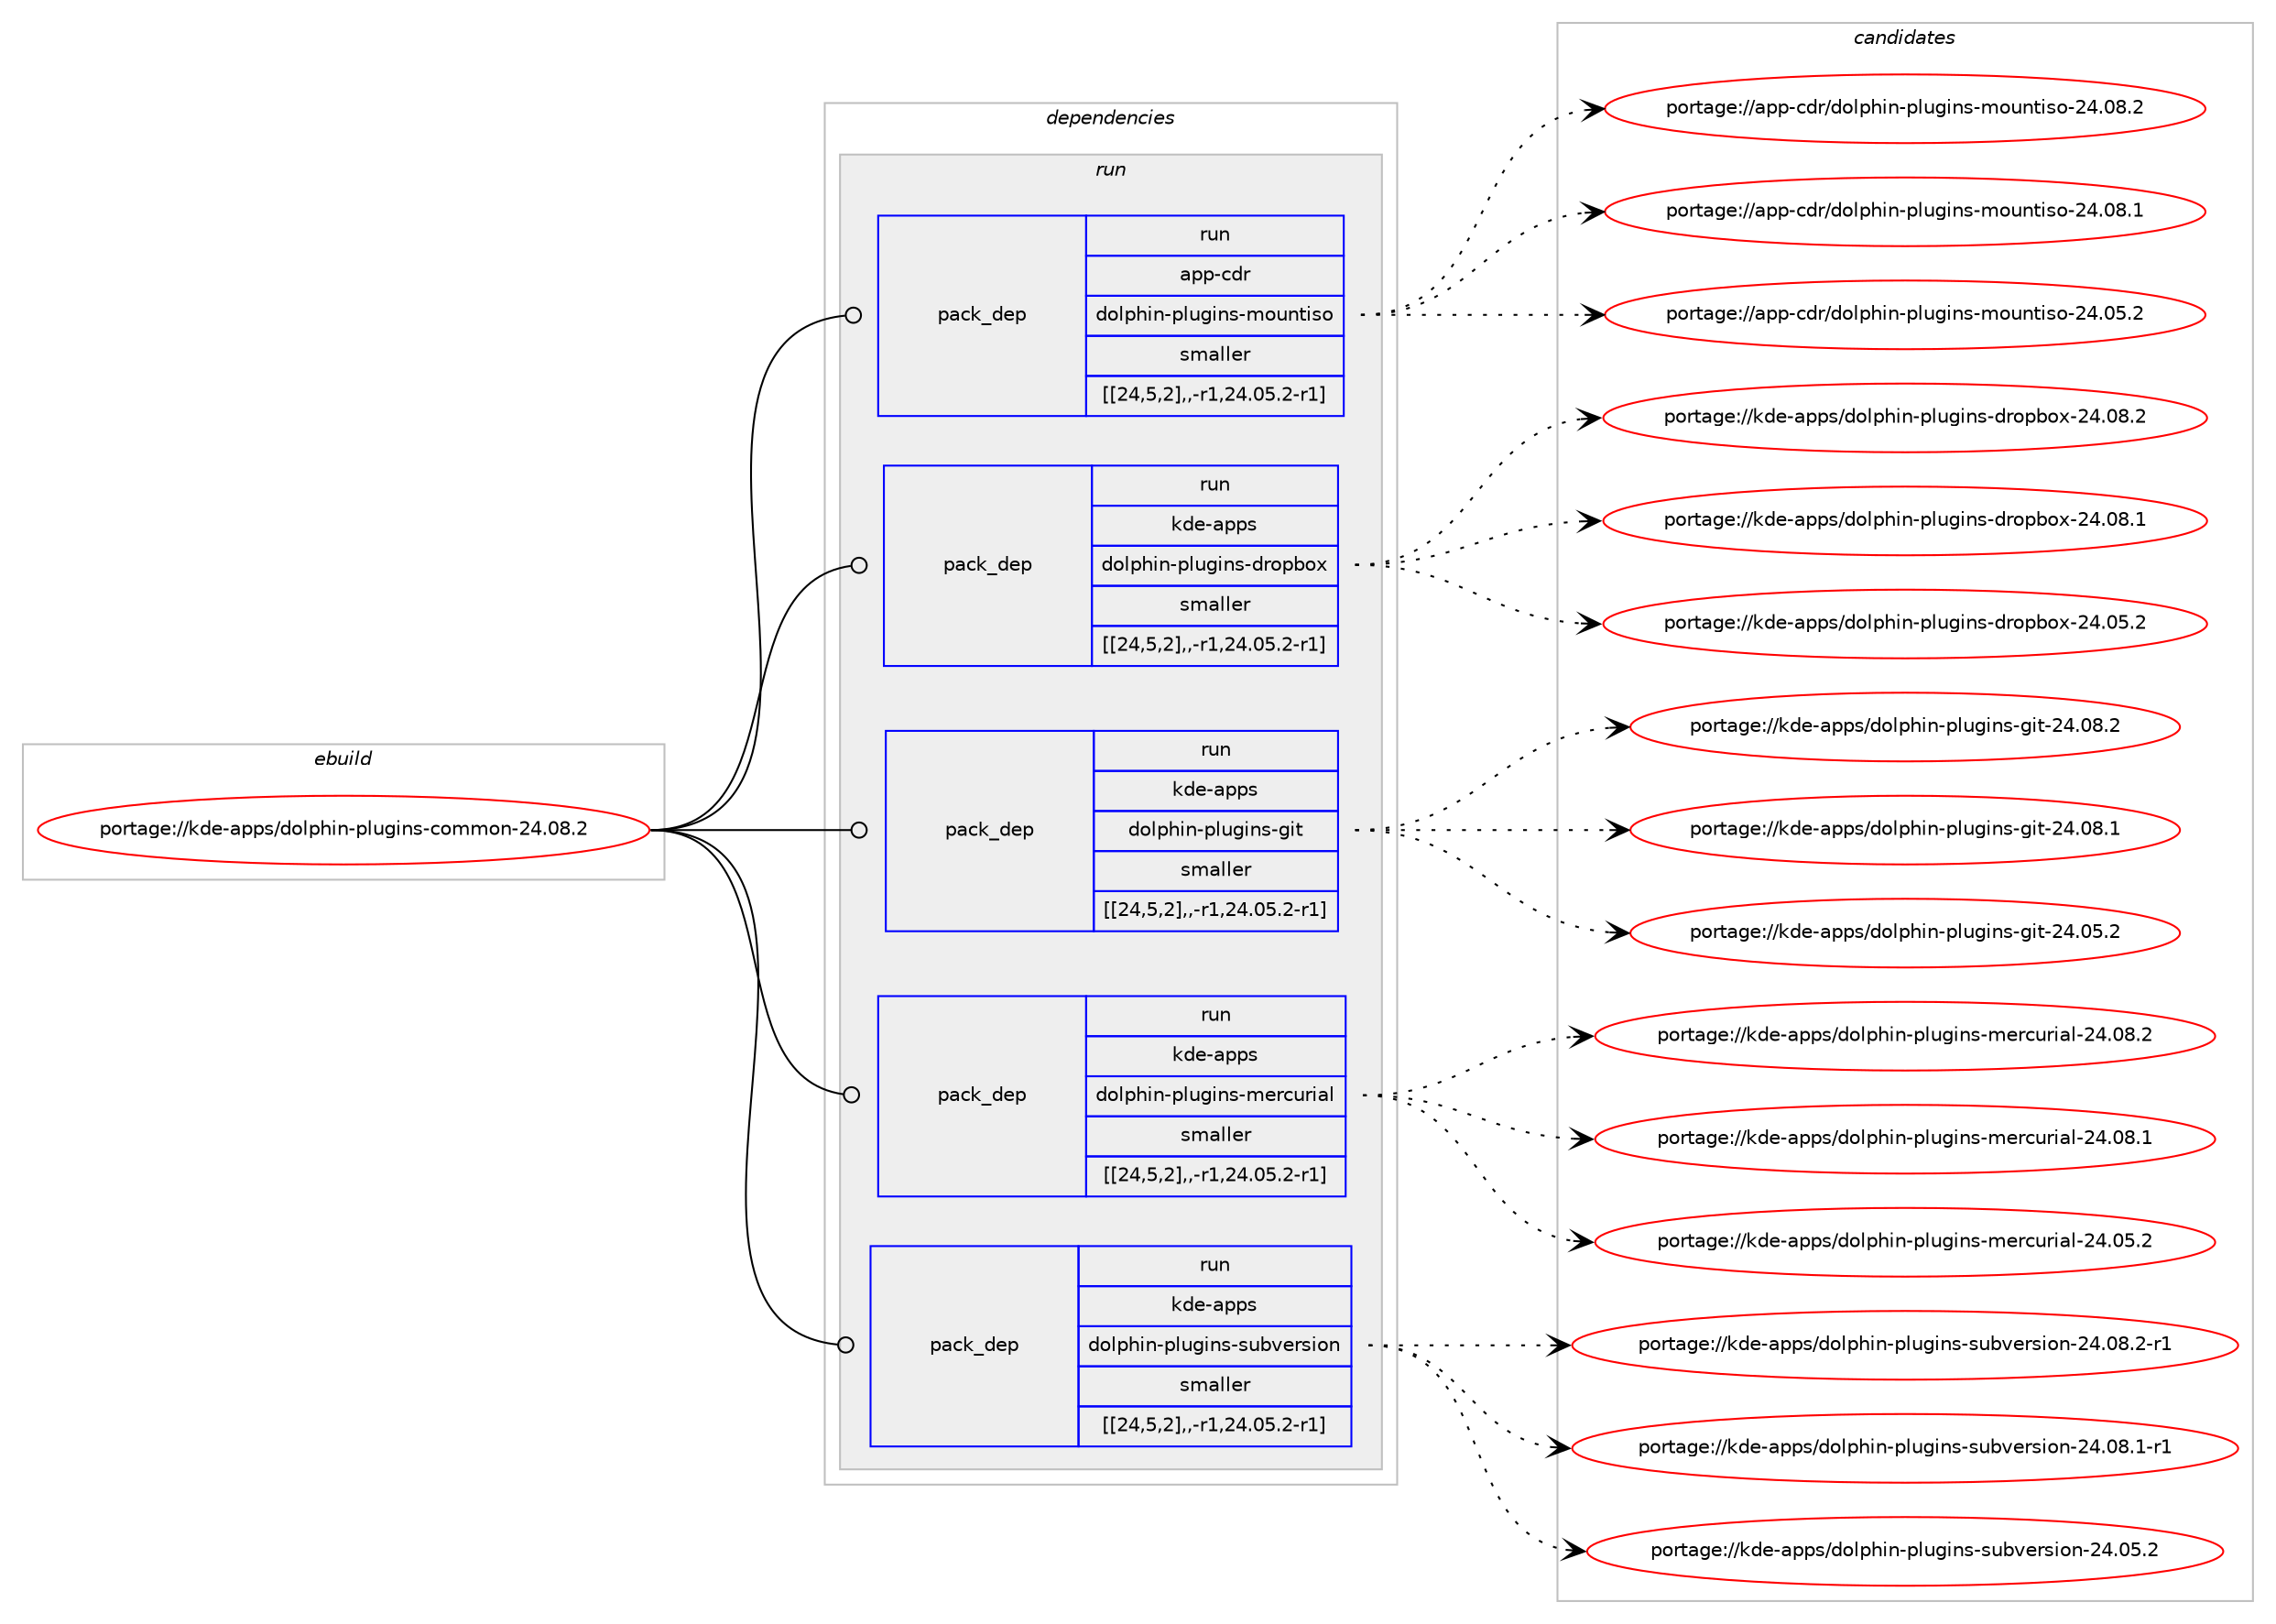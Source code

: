 digraph prolog {

# *************
# Graph options
# *************

newrank=true;
concentrate=true;
compound=true;
graph [rankdir=LR,fontname=Helvetica,fontsize=10,ranksep=1.5];#, ranksep=2.5, nodesep=0.2];
edge  [arrowhead=vee];
node  [fontname=Helvetica,fontsize=10];

# **********
# The ebuild
# **********

subgraph cluster_leftcol {
color=gray;
label=<<i>ebuild</i>>;
id [label="portage://kde-apps/dolphin-plugins-common-24.08.2", color=red, width=4, href="../kde-apps/dolphin-plugins-common-24.08.2.svg"];
}

# ****************
# The dependencies
# ****************

subgraph cluster_midcol {
color=gray;
label=<<i>dependencies</i>>;
subgraph cluster_compile {
fillcolor="#eeeeee";
style=filled;
label=<<i>compile</i>>;
}
subgraph cluster_compileandrun {
fillcolor="#eeeeee";
style=filled;
label=<<i>compile and run</i>>;
}
subgraph cluster_run {
fillcolor="#eeeeee";
style=filled;
label=<<i>run</i>>;
subgraph pack186734 {
dependency260066 [label=<<TABLE BORDER="0" CELLBORDER="1" CELLSPACING="0" CELLPADDING="4" WIDTH="220"><TR><TD ROWSPAN="6" CELLPADDING="30">pack_dep</TD></TR><TR><TD WIDTH="110">run</TD></TR><TR><TD>app-cdr</TD></TR><TR><TD>dolphin-plugins-mountiso</TD></TR><TR><TD>smaller</TD></TR><TR><TD>[[24,5,2],,-r1,24.05.2-r1]</TD></TR></TABLE>>, shape=none, color=blue];
}
id:e -> dependency260066:w [weight=20,style="solid",arrowhead="odot"];
subgraph pack186791 {
dependency260232 [label=<<TABLE BORDER="0" CELLBORDER="1" CELLSPACING="0" CELLPADDING="4" WIDTH="220"><TR><TD ROWSPAN="6" CELLPADDING="30">pack_dep</TD></TR><TR><TD WIDTH="110">run</TD></TR><TR><TD>kde-apps</TD></TR><TR><TD>dolphin-plugins-dropbox</TD></TR><TR><TD>smaller</TD></TR><TR><TD>[[24,5,2],,-r1,24.05.2-r1]</TD></TR></TABLE>>, shape=none, color=blue];
}
id:e -> dependency260232:w [weight=20,style="solid",arrowhead="odot"];
subgraph pack186915 {
dependency260235 [label=<<TABLE BORDER="0" CELLBORDER="1" CELLSPACING="0" CELLPADDING="4" WIDTH="220"><TR><TD ROWSPAN="6" CELLPADDING="30">pack_dep</TD></TR><TR><TD WIDTH="110">run</TD></TR><TR><TD>kde-apps</TD></TR><TR><TD>dolphin-plugins-git</TD></TR><TR><TD>smaller</TD></TR><TR><TD>[[24,5,2],,-r1,24.05.2-r1]</TD></TR></TABLE>>, shape=none, color=blue];
}
id:e -> dependency260235:w [weight=20,style="solid",arrowhead="odot"];
subgraph pack187005 {
dependency260344 [label=<<TABLE BORDER="0" CELLBORDER="1" CELLSPACING="0" CELLPADDING="4" WIDTH="220"><TR><TD ROWSPAN="6" CELLPADDING="30">pack_dep</TD></TR><TR><TD WIDTH="110">run</TD></TR><TR><TD>kde-apps</TD></TR><TR><TD>dolphin-plugins-mercurial</TD></TR><TR><TD>smaller</TD></TR><TR><TD>[[24,5,2],,-r1,24.05.2-r1]</TD></TR></TABLE>>, shape=none, color=blue];
}
id:e -> dependency260344:w [weight=20,style="solid",arrowhead="odot"];
subgraph pack187009 {
dependency260349 [label=<<TABLE BORDER="0" CELLBORDER="1" CELLSPACING="0" CELLPADDING="4" WIDTH="220"><TR><TD ROWSPAN="6" CELLPADDING="30">pack_dep</TD></TR><TR><TD WIDTH="110">run</TD></TR><TR><TD>kde-apps</TD></TR><TR><TD>dolphin-plugins-subversion</TD></TR><TR><TD>smaller</TD></TR><TR><TD>[[24,5,2],,-r1,24.05.2-r1]</TD></TR></TABLE>>, shape=none, color=blue];
}
id:e -> dependency260349:w [weight=20,style="solid",arrowhead="odot"];
}
}

# **************
# The candidates
# **************

subgraph cluster_choices {
rank=same;
color=gray;
label=<<i>candidates</i>>;

subgraph choice186454 {
color=black;
nodesep=1;
choice9711211245991001144710011110811210410511045112108117103105110115451091111171101161051151114550524648564650 [label="portage://app-cdr/dolphin-plugins-mountiso-24.08.2", color=red, width=4,href="../app-cdr/dolphin-plugins-mountiso-24.08.2.svg"];
choice9711211245991001144710011110811210410511045112108117103105110115451091111171101161051151114550524648564649 [label="portage://app-cdr/dolphin-plugins-mountiso-24.08.1", color=red, width=4,href="../app-cdr/dolphin-plugins-mountiso-24.08.1.svg"];
choice9711211245991001144710011110811210410511045112108117103105110115451091111171101161051151114550524648534650 [label="portage://app-cdr/dolphin-plugins-mountiso-24.05.2", color=red, width=4,href="../app-cdr/dolphin-plugins-mountiso-24.05.2.svg"];
dependency260066:e -> choice9711211245991001144710011110811210410511045112108117103105110115451091111171101161051151114550524648564650:w [style=dotted,weight="100"];
dependency260066:e -> choice9711211245991001144710011110811210410511045112108117103105110115451091111171101161051151114550524648564649:w [style=dotted,weight="100"];
dependency260066:e -> choice9711211245991001144710011110811210410511045112108117103105110115451091111171101161051151114550524648534650:w [style=dotted,weight="100"];
}
subgraph choice186455 {
color=black;
nodesep=1;
choice1071001014597112112115471001111081121041051104511210811710310511011545100114111112981111204550524648564650 [label="portage://kde-apps/dolphin-plugins-dropbox-24.08.2", color=red, width=4,href="../kde-apps/dolphin-plugins-dropbox-24.08.2.svg"];
choice1071001014597112112115471001111081121041051104511210811710310511011545100114111112981111204550524648564649 [label="portage://kde-apps/dolphin-plugins-dropbox-24.08.1", color=red, width=4,href="../kde-apps/dolphin-plugins-dropbox-24.08.1.svg"];
choice1071001014597112112115471001111081121041051104511210811710310511011545100114111112981111204550524648534650 [label="portage://kde-apps/dolphin-plugins-dropbox-24.05.2", color=red, width=4,href="../kde-apps/dolphin-plugins-dropbox-24.05.2.svg"];
dependency260232:e -> choice1071001014597112112115471001111081121041051104511210811710310511011545100114111112981111204550524648564650:w [style=dotted,weight="100"];
dependency260232:e -> choice1071001014597112112115471001111081121041051104511210811710310511011545100114111112981111204550524648564649:w [style=dotted,weight="100"];
dependency260232:e -> choice1071001014597112112115471001111081121041051104511210811710310511011545100114111112981111204550524648534650:w [style=dotted,weight="100"];
}
subgraph choice186456 {
color=black;
nodesep=1;
choice10710010145971121121154710011110811210410511045112108117103105110115451031051164550524648564650 [label="portage://kde-apps/dolphin-plugins-git-24.08.2", color=red, width=4,href="../kde-apps/dolphin-plugins-git-24.08.2.svg"];
choice10710010145971121121154710011110811210410511045112108117103105110115451031051164550524648564649 [label="portage://kde-apps/dolphin-plugins-git-24.08.1", color=red, width=4,href="../kde-apps/dolphin-plugins-git-24.08.1.svg"];
choice10710010145971121121154710011110811210410511045112108117103105110115451031051164550524648534650 [label="portage://kde-apps/dolphin-plugins-git-24.05.2", color=red, width=4,href="../kde-apps/dolphin-plugins-git-24.05.2.svg"];
dependency260235:e -> choice10710010145971121121154710011110811210410511045112108117103105110115451031051164550524648564650:w [style=dotted,weight="100"];
dependency260235:e -> choice10710010145971121121154710011110811210410511045112108117103105110115451031051164550524648564649:w [style=dotted,weight="100"];
dependency260235:e -> choice10710010145971121121154710011110811210410511045112108117103105110115451031051164550524648534650:w [style=dotted,weight="100"];
}
subgraph choice186458 {
color=black;
nodesep=1;
choice107100101459711211211547100111108112104105110451121081171031051101154510910111499117114105971084550524648564650 [label="portage://kde-apps/dolphin-plugins-mercurial-24.08.2", color=red, width=4,href="../kde-apps/dolphin-plugins-mercurial-24.08.2.svg"];
choice107100101459711211211547100111108112104105110451121081171031051101154510910111499117114105971084550524648564649 [label="portage://kde-apps/dolphin-plugins-mercurial-24.08.1", color=red, width=4,href="../kde-apps/dolphin-plugins-mercurial-24.08.1.svg"];
choice107100101459711211211547100111108112104105110451121081171031051101154510910111499117114105971084550524648534650 [label="portage://kde-apps/dolphin-plugins-mercurial-24.05.2", color=red, width=4,href="../kde-apps/dolphin-plugins-mercurial-24.05.2.svg"];
dependency260344:e -> choice107100101459711211211547100111108112104105110451121081171031051101154510910111499117114105971084550524648564650:w [style=dotted,weight="100"];
dependency260344:e -> choice107100101459711211211547100111108112104105110451121081171031051101154510910111499117114105971084550524648564649:w [style=dotted,weight="100"];
dependency260344:e -> choice107100101459711211211547100111108112104105110451121081171031051101154510910111499117114105971084550524648534650:w [style=dotted,weight="100"];
}
subgraph choice186464 {
color=black;
nodesep=1;
choice10710010145971121121154710011110811210410511045112108117103105110115451151179811810111411510511111045505246485646504511449 [label="portage://kde-apps/dolphin-plugins-subversion-24.08.2-r1", color=red, width=4,href="../kde-apps/dolphin-plugins-subversion-24.08.2-r1.svg"];
choice10710010145971121121154710011110811210410511045112108117103105110115451151179811810111411510511111045505246485646494511449 [label="portage://kde-apps/dolphin-plugins-subversion-24.08.1-r1", color=red, width=4,href="../kde-apps/dolphin-plugins-subversion-24.08.1-r1.svg"];
choice1071001014597112112115471001111081121041051104511210811710310511011545115117981181011141151051111104550524648534650 [label="portage://kde-apps/dolphin-plugins-subversion-24.05.2", color=red, width=4,href="../kde-apps/dolphin-plugins-subversion-24.05.2.svg"];
dependency260349:e -> choice10710010145971121121154710011110811210410511045112108117103105110115451151179811810111411510511111045505246485646504511449:w [style=dotted,weight="100"];
dependency260349:e -> choice10710010145971121121154710011110811210410511045112108117103105110115451151179811810111411510511111045505246485646494511449:w [style=dotted,weight="100"];
dependency260349:e -> choice1071001014597112112115471001111081121041051104511210811710310511011545115117981181011141151051111104550524648534650:w [style=dotted,weight="100"];
}
}

}

